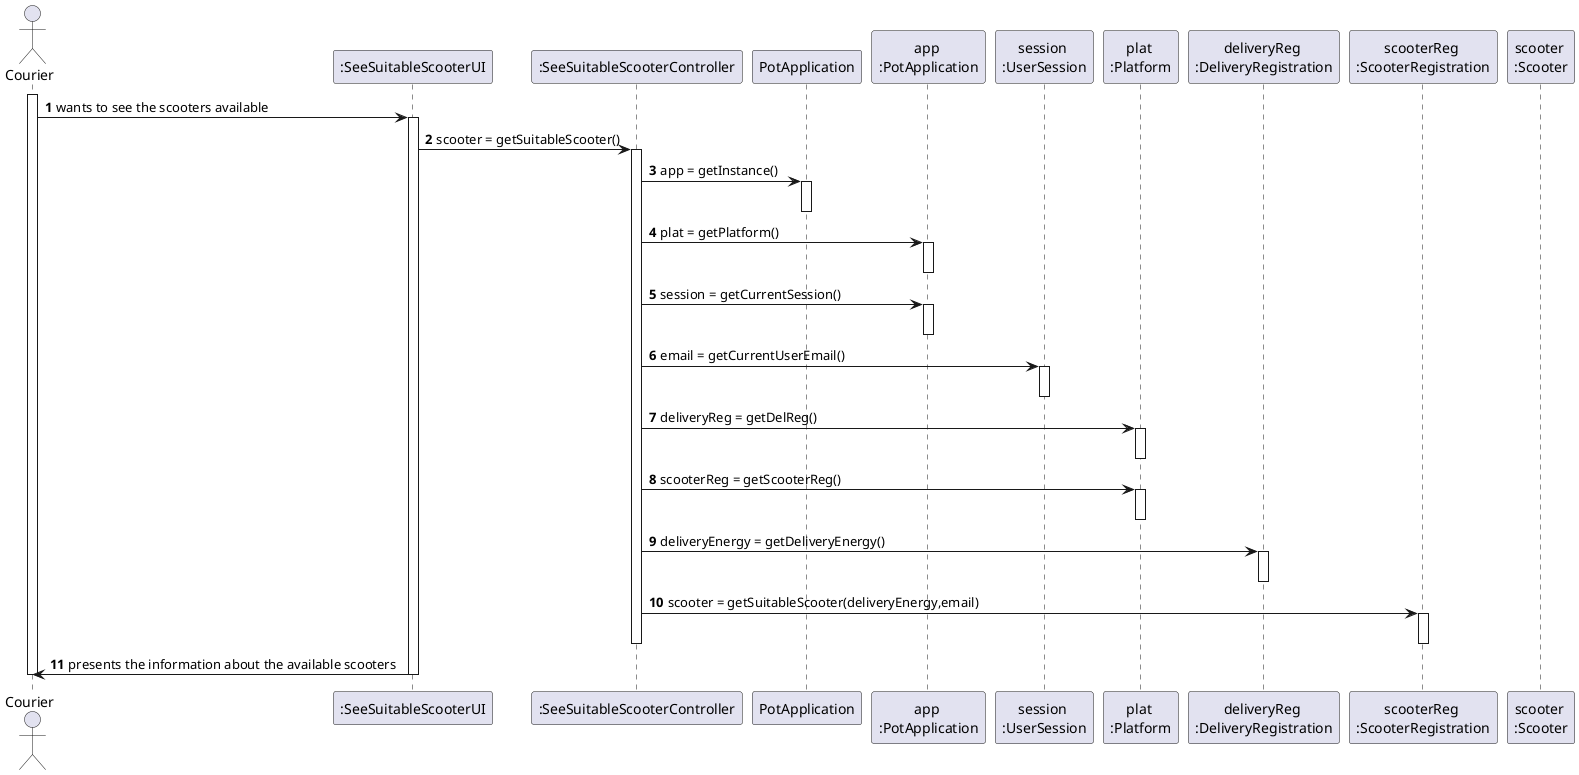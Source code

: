 @startuml
autonumber
actor "Courier" as COURIER

participant ":SeeSuitableScooterUI" as UI
participant ":SeeSuitableScooterController" as CTRL
participant "PotApplication" as PA
participant "app \n:PotApplication" as APA
participant "session \n:UserSession" as US
participant "plat \n:Platform" as PLAT
participant "deliveryReg \n:DeliveryRegistration" as DR
participant "scooterReg \n:ScooterRegistration" as RF
participant "scooter \n:Scooter" as CS


activate COURIER

COURIER -> UI :  wants to see the scooters available
activate UI
UI -> CTRL : scooter = getSuitableScooter()
activate CTRL
CTRL -> PA : app = getInstance()
activate PA
deactivate PA
CTRL -> APA : plat = getPlatform()
activate APA
deactivate APA
CTRL -> APA : session = getCurrentSession()
activate APA
deactivate APA
CTRL -> US : email = getCurrentUserEmail()
activate US
deactivate US
CTRL -> PLAT : deliveryReg = getDelReg()
activate PLAT
deactivate PLAT
CTRL -> PLAT : scooterReg = getScooterReg()
activate PLAT
deactivate PLAT
CTRL -> DR : deliveryEnergy = getDeliveryEnergy()
activate DR
deactivate DR
CTRL -> RF : scooter = getSuitableScooter(deliveryEnergy,email)
activate RF
deactivate RF
deactivate CTRL


UI -> COURIER : presents the information about the available scooters
deactivate UI

deactivate COURIER

@enduml
